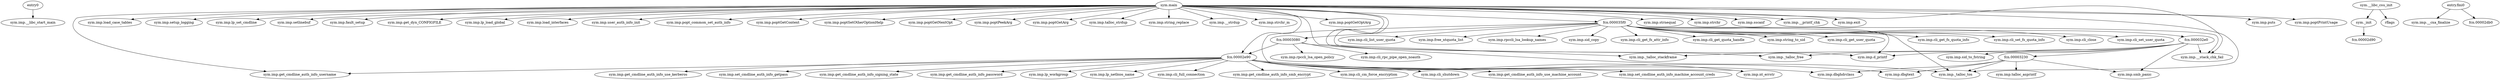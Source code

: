 digraph code {
  "0x00002d64" [label="entry0"];
  "0x00002d64" -> "0x00002410";
  "0x00002410" [label="sym.imp.__libc_start_main"];
  "0x00002530" [label="sym.main"];
  "0x00002530" -> "0x00002390";
  "0x00002390" [label="sym.imp._talloc_stackframe"];
  "0x00002530" -> "0x000023c0";
  "0x000023c0" [label="sym.imp.load_case_tables"];
  "0x00002530" -> "0x000024a0";
  "0x000024a0" [label="sym.imp.setup_logging"];
  "0x00002530" -> "0x00002310";
  "0x00002310" [label="sym.imp.lp_set_cmdline"];
  "0x00002530" -> "0x00002350";
  "0x00002350" [label="sym.imp.setlinebuf"];
  "0x00002530" -> "0x00002290";
  "0x00002290" [label="sym.imp.fault_setup"];
  "0x00002530" -> "0x00002510";
  "0x00002510" [label="sym.imp.get_dyn_CONFIGFILE"];
  "0x00002530" -> "0x00002110";
  "0x00002110" [label="sym.imp.lp_load_global"];
  "0x00002530" -> "0x00002440";
  "0x00002440" [label="sym.imp.load_interfaces"];
  "0x00002530" -> "0x00002260";
  "0x00002260" [label="sym.imp.user_auth_info_init"];
  "0x00002530" -> "0x00002320";
  "0x00002320" [label="sym.imp.popt_common_set_auth_info"];
  "0x00002530" -> "0x000024f0";
  "0x000024f0" [label="sym.imp.poptGetContext"];
  "0x00002530" -> "0x000022f0";
  "0x000022f0" [label="sym.imp.poptSetOtherOptionHelp"];
  "0x00002530" -> "0x00002500";
  "0x00002500" [label="sym.imp.poptGetNextOpt"];
  "0x00002530" -> "0x00002470";
  "0x00002470" [label="sym.imp.poptPeekArg"];
  "0x00002530" -> "0x000023b0";
  "0x000023b0" [label="sym.imp.poptGetArg"];
  "0x00002530" -> "0x00002520";
  "0x00002520" [label="sym.imp.talloc_strdup"];
  "0x00002530" -> "0x00002360";
  "0x00002360" [label="sym.imp.string_replace"];
  "0x00002530" -> "0x000022d0";
  "0x000022d0" [label="sym.imp.__strdup"];
  "0x00002530" -> "0x000020f0";
  "0x000020f0" [label="sym.imp.strchr_m"];
  "0x00002530" -> "0x00002e90";
  "0x00002e90" [label="fcn.00002e90"];
  "0x00002530" -> "0x00002160";
  "0x00002160" [label="sym.imp._talloc_free"];
  "0x00002530" -> "0x000024c0";
  "0x000024c0" [label="sym.imp.poptGetOptArg"];
  "0x00002530" -> "0x00002100";
  "0x00002100" [label="sym.imp.get_cmdline_auth_info_username"];
  "0x00002530" -> "0x000035f0";
  "0x000035f0" [label="fcn.000035f0"];
  "0x00002530" -> "0x000024b0";
  "0x000024b0" [label="sym.imp._talloc_tos"];
  "0x00002530" -> "0x000022e0";
  "0x000022e0" [label="sym.imp.strnequal"];
  "0x00002530" -> "0x00002240";
  "0x00002240" [label="sym.imp.strchr"];
  "0x00002530" -> "0x000021f0";
  "0x000021f0" [label="sym.imp.sscanf"];
  "0x00002530" -> "0x00002490";
  "0x00002490" [label="sym.imp.__printf_chk"];
  "0x00002530" -> "0x000022b0";
  "0x000022b0" [label="sym.imp.exit"];
  "0x00002530" -> "0x000021b0";
  "0x000021b0" [label="sym.imp.__stack_chk_fail"];
  "0x00002530" -> "0x00002450";
  "0x00002450" [label="sym.imp.d_printf"];
  "0x00002530" -> "0x00002480";
  "0x00002480" [label="sym.imp.puts"];
  "0x00002530" -> "0x000023e0";
  "0x000023e0" [label="sym.imp.poptPrintUsage"];
  "0x00003a40" [label="sym.__libc_csu_init"];
  "0x00003a40" -> "0x000020b0";
  "0x000020b0" [label="sym._init"];
  "0x00003a40" -> "0x00000000";
  "0x00000000" [label="rflags"];
  "0x000020b0" [label="sym._init"];
  "0x000020b0" -> "0x00002d90";
  "0x00002d90" [label="fcn.00002d90"];
  "0x00002e20" [label="entry.fini0"];
  "0x00002e20" -> "0x00002130";
  "0x00002130" [label="sym.imp.__cxa_finalize"];
  "0x00002e20" -> "0x00002db0";
  "0x00002db0" [label="fcn.00002db0"];
  "0x00002e90" [label="fcn.00002e90"];
  "0x00002e90" -> "0x000022a0";
  "0x000022a0" [label="sym.imp.get_cmdline_auth_info_use_machine_account"];
  "0x00002e90" -> "0x000021c0";
  "0x000021c0" [label="sym.imp.set_cmdline_auth_info_machine_account_creds"];
  "0x00002e90" -> "0x00002280";
  "0x00002280" [label="sym.imp.get_cmdline_auth_info_use_kerberos"];
  "0x00002e90" -> "0x00002120";
  "0x00002120" [label="sym.imp.set_cmdline_auth_info_getpass"];
  "0x00002e90" -> "0x00002460";
  "0x00002460" [label="sym.imp.get_cmdline_auth_info_signing_state"];
  "0x00002e90" -> "0x000021d0";
  "0x000021d0" [label="sym.imp.get_cmdline_auth_info_password"];
  "0x00002e90" -> "0x00002300";
  "0x00002300" [label="sym.imp.lp_workgroup"];
  "0x00002e90" -> "0x00002100";
  "0x00002100" [label="sym.imp.get_cmdline_auth_info_username"];
  "0x00002e90" -> "0x000023f0";
  "0x000023f0" [label="sym.imp.lp_netbios_name"];
  "0x00002e90" -> "0x00002340";
  "0x00002340" [label="sym.imp.cli_full_connection"];
  "0x00002e90" -> "0x00002190";
  "0x00002190" [label="sym.imp.get_cmdline_auth_info_smb_encrypt"];
  "0x00002e90" -> "0x000023d0";
  "0x000023d0" [label="sym.imp.cli_cm_force_encryption"];
  "0x00002e90" -> "0x00002230";
  "0x00002230" [label="sym.imp.cli_shutdown"];
  "0x00002e90" -> "0x00002400";
  "0x00002400" [label="sym.imp.dbghdrclass"];
  "0x00002e90" -> "0x00002200";
  "0x00002200" [label="sym.imp.nt_errstr"];
  "0x00002e90" -> "0x00002270";
  "0x00002270" [label="sym.imp.dbgtext"];
  "0x000035f0" [label="fcn.000035f0"];
  "0x000035f0" -> "0x00002370";
  "0x00002370" [label="sym.imp.cli_get_fs_attr_info"];
  "0x000035f0" -> "0x00002210";
  "0x00002210" [label="sym.imp.cli_get_quota_handle"];
  "0x000035f0" -> "0x00002450";
  "0x00002450" [label="sym.imp.d_printf"];
  "0x000035f0" -> "0x000021e0";
  "0x000021e0" [label="sym.imp.string_to_sid"];
  "0x000035f0" -> "0x00002220";
  "0x00002220" [label="sym.imp.cli_get_user_quota"];
  "0x000035f0" -> "0x000032e0";
  "0x000032e0" [label="fcn.000032e0"];
  "0x000035f0" -> "0x00003080";
  "0x00003080" [label="fcn.00003080"];
  "0x000035f0" -> "0x000021a0";
  "0x000021a0" [label="sym.imp.cli_get_fs_quota_info"];
  "0x000035f0" -> "0x00002430";
  "0x00002430" [label="sym.imp.cli_set_fs_quota_info"];
  "0x000035f0" -> "0x000024d0";
  "0x000024d0" [label="sym.imp.cli_close"];
  "0x000035f0" -> "0x000020d0";
  "0x000020d0" [label="sym.imp.cli_set_user_quota"];
  "0x000035f0" -> "0x00002200";
  "0x00002200" [label="sym.imp.nt_errstr"];
  "0x000035f0" -> "0x00002170";
  "0x00002170" [label="sym.imp.cli_list_user_quota"];
  "0x000035f0" -> "0x00002420";
  "0x00002420" [label="sym.imp.free_ntquota_list"];
  "0x000035f0" -> "0x000024b0";
  "0x000024b0" [label="sym.imp._talloc_tos"];
  "0x000035f0" -> "0x00002140";
  "0x00002140" [label="sym.imp.rpccli_lsa_lookup_names"];
  "0x000035f0" -> "0x000020e0";
  "0x000020e0" [label="sym.imp.sid_copy"];
  "0x000035f0" -> "0x000021b0";
  "0x000021b0" [label="sym.imp.__stack_chk_fail"];
  "0x00003080" [label="fcn.00003080"];
  "0x00003080" -> "0x000024b0";
  "0x000024b0" [label="sym.imp._talloc_tos"];
  "0x00003080" -> "0x00002250";
  "0x00002250" [label="sym.imp.rpccli_lsa_open_policy"];
  "0x00003080" -> "0x00002e90";
  "0x00002e90" [label="fcn.00002e90"];
  "0x00003080" -> "0x000022c0";
  "0x000022c0" [label="sym.imp.cli_rpc_pipe_open_noauth"];
  "0x00003230" [label="fcn.00003230"];
  "0x00003230" -> "0x000024b0";
  "0x000024b0" [label="sym.imp._talloc_tos"];
  "0x00003230" -> "0x00002330";
  "0x00002330" [label="sym.imp.talloc_asprintf"];
  "0x00003230" -> "0x00002150";
  "0x00002150" [label="sym.imp.smb_panic"];
  "0x00003230" -> "0x00002400";
  "0x00002400" [label="sym.imp.dbghdrclass"];
  "0x00003230" -> "0x00002270";
  "0x00002270" [label="sym.imp.dbgtext"];
  "0x000032e0" [label="fcn.000032e0"];
  "0x000032e0" -> "0x00002390";
  "0x00002390" [label="sym.imp._talloc_stackframe"];
  "0x000032e0" -> "0x00002450";
  "0x00002450" [label="sym.imp.d_printf"];
  "0x000032e0" -> "0x00002160";
  "0x00002160" [label="sym.imp._talloc_free"];
  "0x000032e0" -> "0x00003230";
  "0x00003230" [label="fcn.00003230"];
  "0x000032e0" -> "0x000023a0";
  "0x000023a0" [label="sym.imp.sid_to_fstring"];
  "0x000032e0" -> "0x00002150";
  "0x00002150" [label="sym.imp.smb_panic"];
  "0x000032e0" -> "0x000021b0";
  "0x000021b0" [label="sym.imp.__stack_chk_fail"];
}